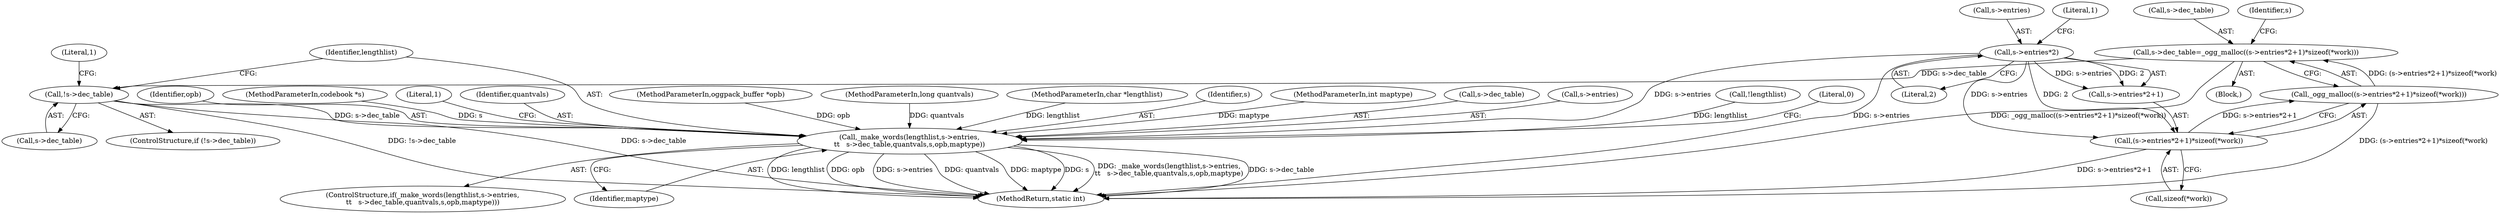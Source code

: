 digraph "0_Android_eeb4e45d5683f88488c083ecf142dc89bc3f0b47@API" {
"1000125" [label="(Call,s->dec_table=_ogg_malloc((s->entries*2+1)*sizeof(*work)))"];
"1000129" [label="(Call,_ogg_malloc((s->entries*2+1)*sizeof(*work)))"];
"1000130" [label="(Call,(s->entries*2+1)*sizeof(*work))"];
"1000132" [label="(Call,s->entries*2)"];
"1000142" [label="(Call,!s->dec_table)"];
"1000149" [label="(Call,_make_words(lengthlist,s->entries,\n\t\t   s->dec_table,quantvals,s,opb,maptype))"];
"1000133" [label="(Call,s->entries)"];
"1000143" [label="(Call,s->dec_table)"];
"1000124" [label="(Block,)"];
"1000114" [label="(Call,!lengthlist)"];
"1000137" [label="(Literal,1)"];
"1000150" [label="(Identifier,lengthlist)"];
"1000141" [label="(ControlStructure,if (!s->dec_table))"];
"1000125" [label="(Call,s->dec_table=_ogg_malloc((s->entries*2+1)*sizeof(*work)))"];
"1000164" [label="(Literal,0)"];
"1000159" [label="(Identifier,opb)"];
"1000142" [label="(Call,!s->dec_table)"];
"1000105" [label="(MethodParameterIn,codebook *s)"];
"1000162" [label="(Literal,1)"];
"1000129" [label="(Call,_ogg_malloc((s->entries*2+1)*sizeof(*work)))"];
"1000138" [label="(Call,sizeof(*work))"];
"1000157" [label="(Identifier,quantvals)"];
"1000108" [label="(MethodParameterIn,oggpack_buffer *opb)"];
"1000126" [label="(Call,s->dec_table)"];
"1000144" [label="(Identifier,s)"];
"1000130" [label="(Call,(s->entries*2+1)*sizeof(*work))"];
"1000107" [label="(MethodParameterIn,long quantvals)"];
"1000106" [label="(MethodParameterIn,char *lengthlist)"];
"1000158" [label="(Identifier,s)"];
"1000148" [label="(ControlStructure,if(_make_words(lengthlist,s->entries,\n\t\t   s->dec_table,quantvals,s,opb,maptype)))"];
"1000149" [label="(Call,_make_words(lengthlist,s->entries,\n\t\t   s->dec_table,quantvals,s,opb,maptype))"];
"1000109" [label="(MethodParameterIn,int maptype)"];
"1000132" [label="(Call,s->entries*2)"];
"1000154" [label="(Call,s->dec_table)"];
"1000147" [label="(Literal,1)"];
"1000160" [label="(Identifier,maptype)"];
"1000865" [label="(MethodReturn,static int)"];
"1000131" [label="(Call,s->entries*2+1)"];
"1000151" [label="(Call,s->entries)"];
"1000136" [label="(Literal,2)"];
"1000125" -> "1000124"  [label="AST: "];
"1000125" -> "1000129"  [label="CFG: "];
"1000126" -> "1000125"  [label="AST: "];
"1000129" -> "1000125"  [label="AST: "];
"1000144" -> "1000125"  [label="CFG: "];
"1000125" -> "1000865"  [label="DDG: _ogg_malloc((s->entries*2+1)*sizeof(*work))"];
"1000129" -> "1000125"  [label="DDG: (s->entries*2+1)*sizeof(*work)"];
"1000125" -> "1000142"  [label="DDG: s->dec_table"];
"1000129" -> "1000130"  [label="CFG: "];
"1000130" -> "1000129"  [label="AST: "];
"1000129" -> "1000865"  [label="DDG: (s->entries*2+1)*sizeof(*work)"];
"1000130" -> "1000129"  [label="DDG: s->entries*2+1"];
"1000130" -> "1000138"  [label="CFG: "];
"1000131" -> "1000130"  [label="AST: "];
"1000138" -> "1000130"  [label="AST: "];
"1000130" -> "1000865"  [label="DDG: s->entries*2+1"];
"1000132" -> "1000130"  [label="DDG: s->entries"];
"1000132" -> "1000130"  [label="DDG: 2"];
"1000132" -> "1000131"  [label="AST: "];
"1000132" -> "1000136"  [label="CFG: "];
"1000133" -> "1000132"  [label="AST: "];
"1000136" -> "1000132"  [label="AST: "];
"1000137" -> "1000132"  [label="CFG: "];
"1000132" -> "1000865"  [label="DDG: s->entries"];
"1000132" -> "1000131"  [label="DDG: s->entries"];
"1000132" -> "1000131"  [label="DDG: 2"];
"1000132" -> "1000149"  [label="DDG: s->entries"];
"1000142" -> "1000141"  [label="AST: "];
"1000142" -> "1000143"  [label="CFG: "];
"1000143" -> "1000142"  [label="AST: "];
"1000147" -> "1000142"  [label="CFG: "];
"1000150" -> "1000142"  [label="CFG: "];
"1000142" -> "1000865"  [label="DDG: !s->dec_table"];
"1000142" -> "1000865"  [label="DDG: s->dec_table"];
"1000142" -> "1000149"  [label="DDG: s->dec_table"];
"1000149" -> "1000148"  [label="AST: "];
"1000149" -> "1000160"  [label="CFG: "];
"1000150" -> "1000149"  [label="AST: "];
"1000151" -> "1000149"  [label="AST: "];
"1000154" -> "1000149"  [label="AST: "];
"1000157" -> "1000149"  [label="AST: "];
"1000158" -> "1000149"  [label="AST: "];
"1000159" -> "1000149"  [label="AST: "];
"1000160" -> "1000149"  [label="AST: "];
"1000162" -> "1000149"  [label="CFG: "];
"1000164" -> "1000149"  [label="CFG: "];
"1000149" -> "1000865"  [label="DDG: opb"];
"1000149" -> "1000865"  [label="DDG: s->entries"];
"1000149" -> "1000865"  [label="DDG: quantvals"];
"1000149" -> "1000865"  [label="DDG: maptype"];
"1000149" -> "1000865"  [label="DDG: s"];
"1000149" -> "1000865"  [label="DDG: _make_words(lengthlist,s->entries,\n\t\t   s->dec_table,quantvals,s,opb,maptype)"];
"1000149" -> "1000865"  [label="DDG: s->dec_table"];
"1000149" -> "1000865"  [label="DDG: lengthlist"];
"1000114" -> "1000149"  [label="DDG: lengthlist"];
"1000106" -> "1000149"  [label="DDG: lengthlist"];
"1000107" -> "1000149"  [label="DDG: quantvals"];
"1000105" -> "1000149"  [label="DDG: s"];
"1000108" -> "1000149"  [label="DDG: opb"];
"1000109" -> "1000149"  [label="DDG: maptype"];
}
